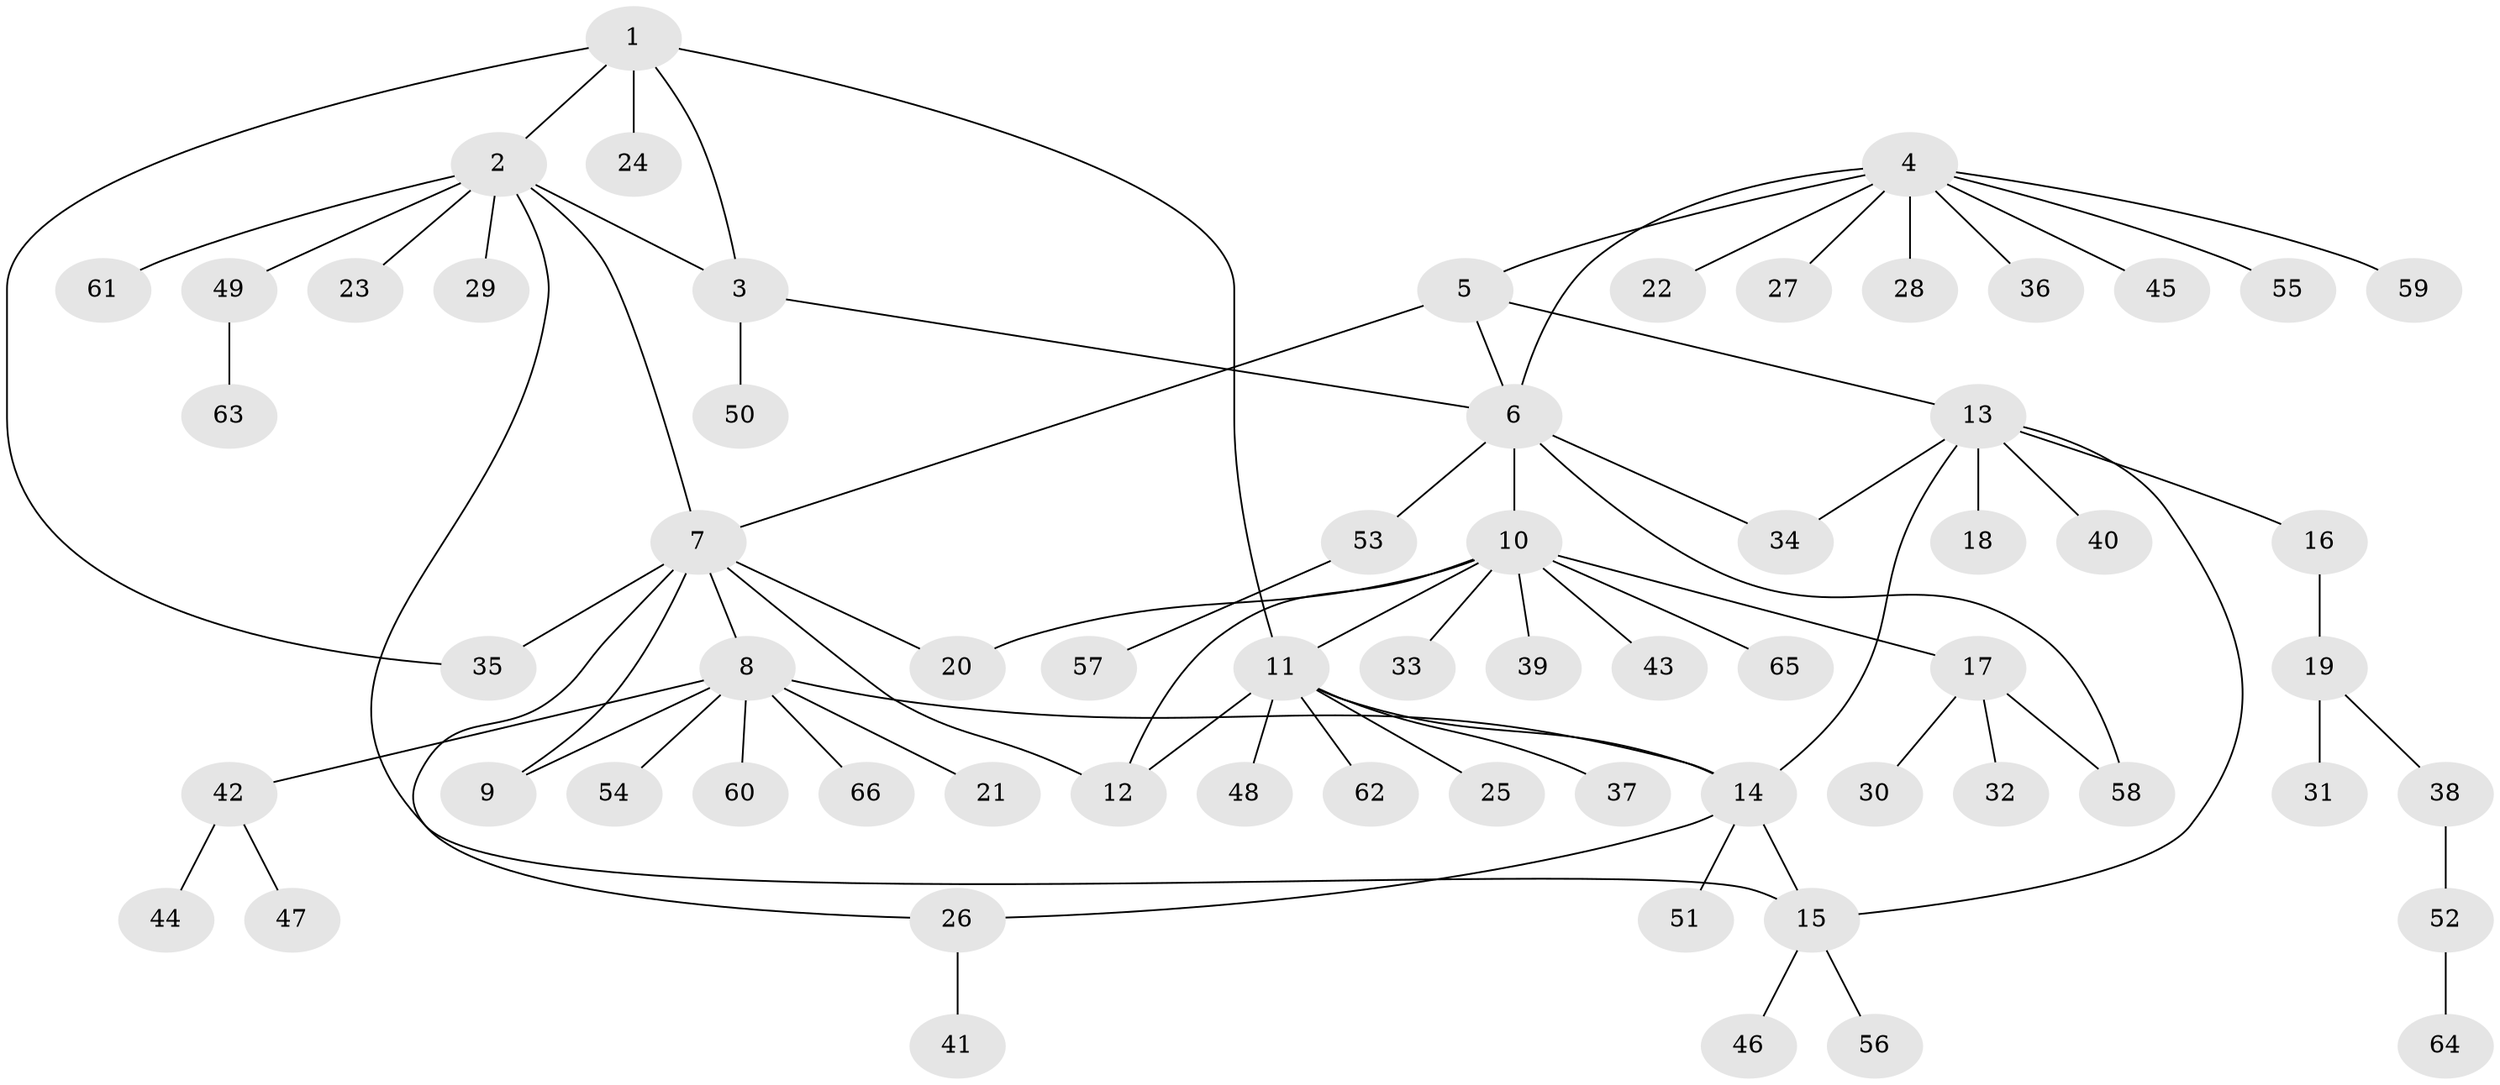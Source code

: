 // coarse degree distribution, {5: 0.05, 4: 0.2, 2: 0.25, 8: 0.05, 9: 0.05, 3: 0.2, 1: 0.2}
// Generated by graph-tools (version 1.1) at 2025/52/03/04/25 22:52:12]
// undirected, 66 vertices, 81 edges
graph export_dot {
  node [color=gray90,style=filled];
  1;
  2;
  3;
  4;
  5;
  6;
  7;
  8;
  9;
  10;
  11;
  12;
  13;
  14;
  15;
  16;
  17;
  18;
  19;
  20;
  21;
  22;
  23;
  24;
  25;
  26;
  27;
  28;
  29;
  30;
  31;
  32;
  33;
  34;
  35;
  36;
  37;
  38;
  39;
  40;
  41;
  42;
  43;
  44;
  45;
  46;
  47;
  48;
  49;
  50;
  51;
  52;
  53;
  54;
  55;
  56;
  57;
  58;
  59;
  60;
  61;
  62;
  63;
  64;
  65;
  66;
  1 -- 2;
  1 -- 3;
  1 -- 11;
  1 -- 24;
  1 -- 35;
  2 -- 3;
  2 -- 7;
  2 -- 15;
  2 -- 23;
  2 -- 29;
  2 -- 49;
  2 -- 61;
  3 -- 6;
  3 -- 50;
  4 -- 5;
  4 -- 6;
  4 -- 22;
  4 -- 27;
  4 -- 28;
  4 -- 36;
  4 -- 45;
  4 -- 55;
  4 -- 59;
  5 -- 6;
  5 -- 7;
  5 -- 13;
  6 -- 10;
  6 -- 34;
  6 -- 53;
  6 -- 58;
  7 -- 8;
  7 -- 9;
  7 -- 12;
  7 -- 20;
  7 -- 26;
  7 -- 35;
  8 -- 9;
  8 -- 14;
  8 -- 21;
  8 -- 42;
  8 -- 54;
  8 -- 60;
  8 -- 66;
  10 -- 11;
  10 -- 12;
  10 -- 17;
  10 -- 20;
  10 -- 33;
  10 -- 39;
  10 -- 43;
  10 -- 65;
  11 -- 12;
  11 -- 14;
  11 -- 25;
  11 -- 37;
  11 -- 48;
  11 -- 62;
  13 -- 14;
  13 -- 15;
  13 -- 16;
  13 -- 18;
  13 -- 34;
  13 -- 40;
  14 -- 15;
  14 -- 26;
  14 -- 51;
  15 -- 46;
  15 -- 56;
  16 -- 19;
  17 -- 30;
  17 -- 32;
  17 -- 58;
  19 -- 31;
  19 -- 38;
  26 -- 41;
  38 -- 52;
  42 -- 44;
  42 -- 47;
  49 -- 63;
  52 -- 64;
  53 -- 57;
}
